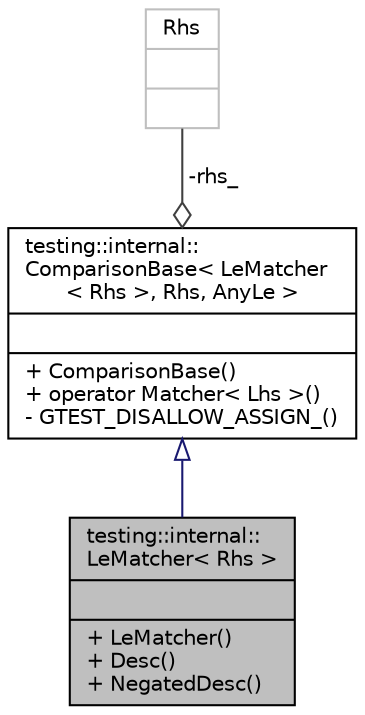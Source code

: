 digraph "testing::internal::LeMatcher&lt; Rhs &gt;"
{
  edge [fontname="Helvetica",fontsize="10",labelfontname="Helvetica",labelfontsize="10"];
  node [fontname="Helvetica",fontsize="10",shape=record];
  Node2 [label="{testing::internal::\lLeMatcher\< Rhs \>\n||+ LeMatcher()\l+ Desc()\l+ NegatedDesc()\l}",height=0.2,width=0.4,color="black", fillcolor="grey75", style="filled", fontcolor="black"];
  Node3 -> Node2 [dir="back",color="midnightblue",fontsize="10",style="solid",arrowtail="onormal",fontname="Helvetica"];
  Node3 [label="{testing::internal::\lComparisonBase\< LeMatcher\l\< Rhs \>, Rhs, AnyLe \>\n||+ ComparisonBase()\l+ operator Matcher\< Lhs \>()\l- GTEST_DISALLOW_ASSIGN_()\l}",height=0.2,width=0.4,color="black", fillcolor="white", style="filled",URL="$d2/d2b/classtesting_1_1internal_1_1_comparison_base.html"];
  Node4 -> Node3 [color="grey25",fontsize="10",style="solid",label=" -rhs_" ,arrowhead="odiamond",fontname="Helvetica"];
  Node4 [label="{Rhs\n||}",height=0.2,width=0.4,color="grey75", fillcolor="white", style="filled"];
}
